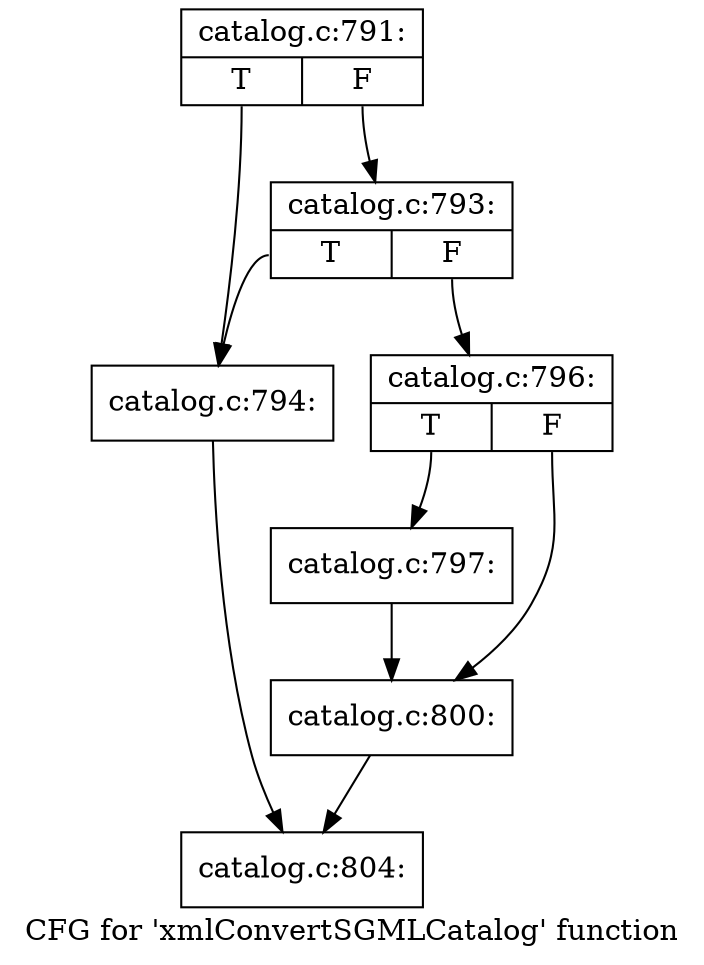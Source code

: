 digraph "CFG for 'xmlConvertSGMLCatalog' function" {
	label="CFG for 'xmlConvertSGMLCatalog' function";

	Node0x3755770 [shape=record,label="{catalog.c:791:|{<s0>T|<s1>F}}"];
	Node0x3755770:s0 -> Node0x38018a0;
	Node0x3755770:s1 -> Node0x3755e80;
	Node0x3755e80 [shape=record,label="{catalog.c:793:|{<s0>T|<s1>F}}"];
	Node0x3755e80:s0 -> Node0x38018a0;
	Node0x3755e80:s1 -> Node0x3755e30;
	Node0x38018a0 [shape=record,label="{catalog.c:794:}"];
	Node0x38018a0 -> Node0x3804c00;
	Node0x3755e30 [shape=record,label="{catalog.c:796:|{<s0>T|<s1>F}}"];
	Node0x3755e30:s0 -> Node0x3818210;
	Node0x3755e30:s1 -> Node0x3818260;
	Node0x3818210 [shape=record,label="{catalog.c:797:}"];
	Node0x3818210 -> Node0x3818260;
	Node0x3818260 [shape=record,label="{catalog.c:800:}"];
	Node0x3818260 -> Node0x3804c00;
	Node0x3804c00 [shape=record,label="{catalog.c:804:}"];
}

